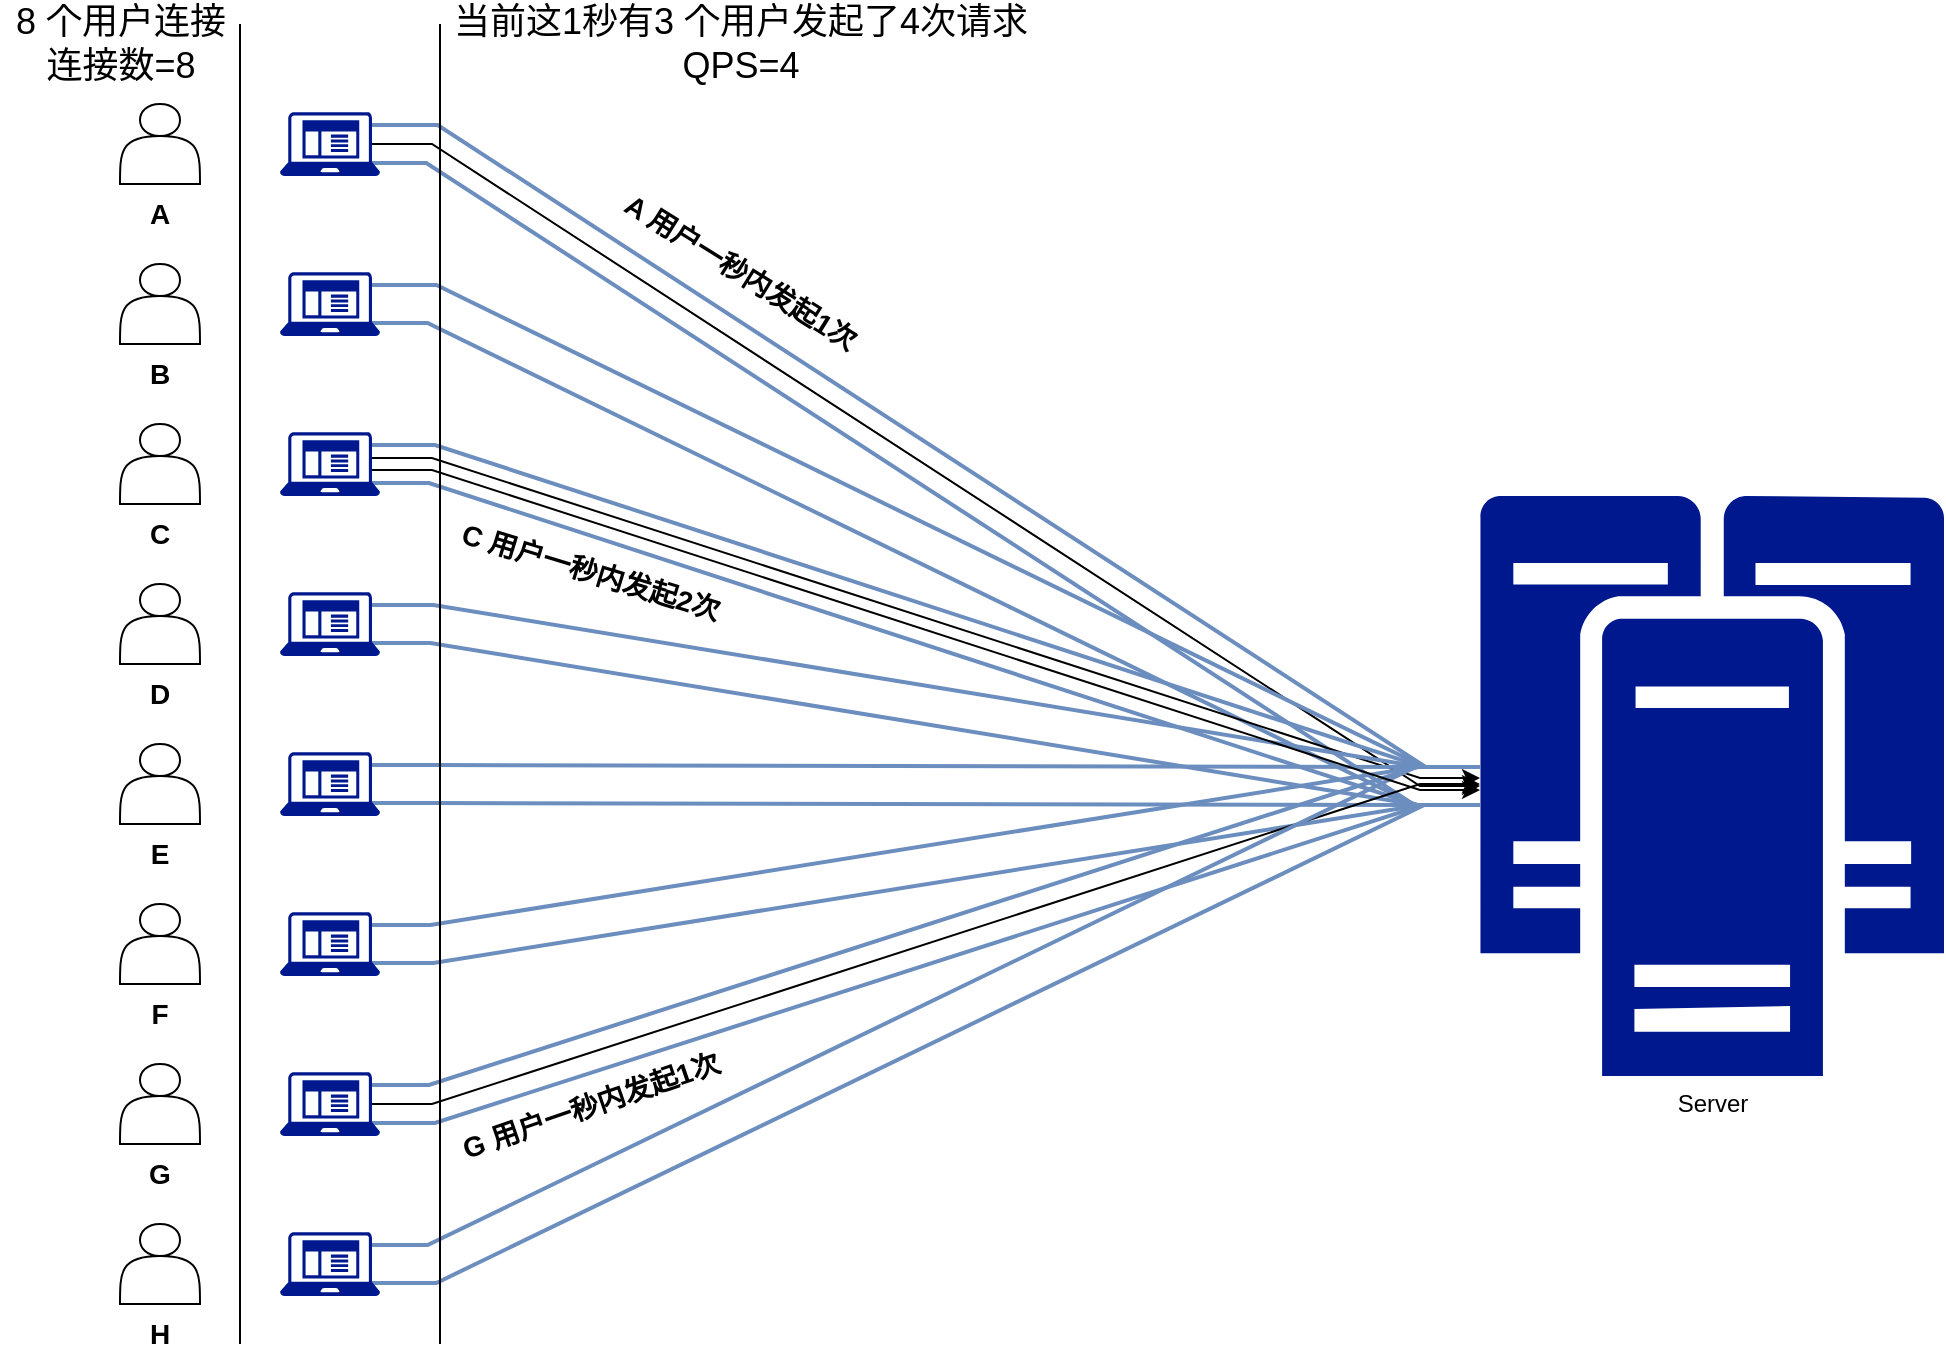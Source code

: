 <mxfile version="14.6.13" type="device"><diagram id="3BQWC7iSsQAPC_-TtHNb" name="第 1 页"><mxGraphModel dx="946" dy="1454" grid="1" gridSize="10" guides="1" tooltips="1" connect="1" arrows="1" fold="1" page="1" pageScale="1" pageWidth="1169" pageHeight="827" math="0" shadow="0"><root><mxCell id="0"/><mxCell id="1" parent="0"/><mxCell id="F8zgMcBuk467Xc_dzNOf-2" value="Server" style="aspect=fixed;pointerEvents=1;shadow=0;dashed=0;html=1;strokeColor=none;labelPosition=center;verticalLabelPosition=bottom;verticalAlign=top;align=center;fillColor=#00188D;shape=mxgraph.mscae.enterprise.cluster_server" vertex="1" parent="1"><mxGeometry x="760" y="76" width="232" height="290" as="geometry"/></mxCell><mxCell id="F8zgMcBuk467Xc_dzNOf-7" value="A" style="shape=actor;whiteSpace=wrap;html=1;labelPosition=center;verticalLabelPosition=bottom;align=center;verticalAlign=top;fontSize=14;fontStyle=1" vertex="1" parent="1"><mxGeometry x="80" y="-120" width="40" height="40" as="geometry"/></mxCell><mxCell id="F8zgMcBuk467Xc_dzNOf-27" style="edgeStyle=entityRelationEdgeStyle;rounded=0;orthogonalLoop=1;jettySize=auto;html=1;exitX=0.92;exitY=0.5;exitDx=0;exitDy=0;exitPerimeter=0;entryX=0;entryY=0.5;entryDx=0;entryDy=0;entryPerimeter=0;shape=link;strokeWidth=2;targetPerimeterSpacing=0;endSize=6;shadow=0;sketch=0;width=18;fillColor=#dae8fc;strokeColor=#6c8ebf;" edge="1" parent="1" source="F8zgMcBuk467Xc_dzNOf-12" target="F8zgMcBuk467Xc_dzNOf-2"><mxGeometry relative="1" as="geometry"/></mxCell><mxCell id="F8zgMcBuk467Xc_dzNOf-43" style="edgeStyle=entityRelationEdgeStyle;rounded=0;sketch=0;orthogonalLoop=1;jettySize=auto;html=1;exitX=0.92;exitY=0.5;exitDx=0;exitDy=0;exitPerimeter=0;shadow=0;targetPerimeterSpacing=0;strokeWidth=1;entryX=0;entryY=0.5;entryDx=0;entryDy=0;entryPerimeter=0;" edge="1" parent="1" source="F8zgMcBuk467Xc_dzNOf-12" target="F8zgMcBuk467Xc_dzNOf-2"><mxGeometry relative="1" as="geometry"><mxPoint x="370" y="-100" as="targetPoint"/></mxGeometry></mxCell><mxCell id="F8zgMcBuk467Xc_dzNOf-12" value="" style="aspect=fixed;pointerEvents=1;shadow=0;dashed=0;html=1;strokeColor=none;labelPosition=center;verticalLabelPosition=bottom;verticalAlign=top;align=center;fillColor=#00188D;shape=mxgraph.mscae.enterprise.client_application;fontSize=14;fontStyle=1" vertex="1" parent="1"><mxGeometry x="160" y="-116" width="50" height="32" as="geometry"/></mxCell><mxCell id="F8zgMcBuk467Xc_dzNOf-13" value="B" style="shape=actor;whiteSpace=wrap;html=1;labelPosition=center;verticalLabelPosition=bottom;align=center;verticalAlign=top;fontSize=14;fontStyle=1" vertex="1" parent="1"><mxGeometry x="80" y="-40" width="40" height="40" as="geometry"/></mxCell><mxCell id="F8zgMcBuk467Xc_dzNOf-41" style="edgeStyle=entityRelationEdgeStyle;shape=link;rounded=0;orthogonalLoop=1;jettySize=auto;html=1;exitX=0.92;exitY=0.5;exitDx=0;exitDy=0;exitPerimeter=0;entryX=0;entryY=0.5;entryDx=0;entryDy=0;entryPerimeter=0;width=18;fillColor=#dae8fc;strokeColor=#6c8ebf;strokeWidth=2;" edge="1" parent="1" source="F8zgMcBuk467Xc_dzNOf-14" target="F8zgMcBuk467Xc_dzNOf-2"><mxGeometry relative="1" as="geometry"/></mxCell><mxCell id="F8zgMcBuk467Xc_dzNOf-14" value="" style="aspect=fixed;pointerEvents=1;shadow=0;dashed=0;html=1;strokeColor=none;labelPosition=center;verticalLabelPosition=bottom;verticalAlign=top;align=center;fillColor=#00188D;shape=mxgraph.mscae.enterprise.client_application;fontSize=14;fontStyle=1" vertex="1" parent="1"><mxGeometry x="160" y="-36" width="50" height="32" as="geometry"/></mxCell><mxCell id="F8zgMcBuk467Xc_dzNOf-15" value="C" style="shape=actor;whiteSpace=wrap;html=1;labelPosition=center;verticalLabelPosition=bottom;align=center;verticalAlign=top;fontSize=14;fontStyle=1" vertex="1" parent="1"><mxGeometry x="80" y="40" width="40" height="40" as="geometry"/></mxCell><mxCell id="F8zgMcBuk467Xc_dzNOf-35" style="edgeStyle=entityRelationEdgeStyle;rounded=0;orthogonalLoop=1;jettySize=auto;html=1;exitX=0.92;exitY=0.5;exitDx=0;exitDy=0;exitPerimeter=0;shape=link;width=18;fillColor=#dae8fc;strokeColor=#6c8ebf;strokeWidth=2;" edge="1" parent="1" source="F8zgMcBuk467Xc_dzNOf-16" target="F8zgMcBuk467Xc_dzNOf-2"><mxGeometry relative="1" as="geometry"/></mxCell><mxCell id="F8zgMcBuk467Xc_dzNOf-44" style="edgeStyle=entityRelationEdgeStyle;rounded=0;sketch=0;orthogonalLoop=1;jettySize=auto;html=1;exitX=0.92;exitY=0.5;exitDx=0;exitDy=0;exitPerimeter=0;shadow=0;targetPerimeterSpacing=0;strokeWidth=1;" edge="1" parent="1"><mxGeometry relative="1" as="geometry"><mxPoint x="760" y="217" as="targetPoint"/><mxPoint x="206" y="57" as="sourcePoint"/></mxGeometry></mxCell><mxCell id="F8zgMcBuk467Xc_dzNOf-16" value="" style="aspect=fixed;pointerEvents=1;shadow=0;dashed=0;html=1;strokeColor=none;labelPosition=center;verticalLabelPosition=bottom;verticalAlign=top;align=center;fillColor=#00188D;shape=mxgraph.mscae.enterprise.client_application;fontSize=14;fontStyle=1" vertex="1" parent="1"><mxGeometry x="160" y="44" width="50" height="32" as="geometry"/></mxCell><mxCell id="F8zgMcBuk467Xc_dzNOf-17" value="D" style="shape=actor;whiteSpace=wrap;html=1;labelPosition=center;verticalLabelPosition=bottom;align=center;verticalAlign=top;fontSize=14;fontStyle=1" vertex="1" parent="1"><mxGeometry x="80" y="120" width="40" height="40" as="geometry"/></mxCell><mxCell id="F8zgMcBuk467Xc_dzNOf-30" style="edgeStyle=entityRelationEdgeStyle;rounded=0;orthogonalLoop=1;jettySize=auto;html=1;exitX=0.92;exitY=0.5;exitDx=0;exitDy=0;exitPerimeter=0;shape=link;elbow=vertical;width=18;fillColor=#dae8fc;strokeColor=#6c8ebf;strokeWidth=2;" edge="1" parent="1" source="F8zgMcBuk467Xc_dzNOf-18" target="F8zgMcBuk467Xc_dzNOf-2"><mxGeometry relative="1" as="geometry"/></mxCell><mxCell id="F8zgMcBuk467Xc_dzNOf-18" value="" style="aspect=fixed;pointerEvents=1;shadow=0;dashed=0;html=1;strokeColor=none;labelPosition=center;verticalLabelPosition=bottom;verticalAlign=top;align=center;fillColor=#00188D;shape=mxgraph.mscae.enterprise.client_application;fontSize=14;fontStyle=1" vertex="1" parent="1"><mxGeometry x="160" y="124" width="50" height="32" as="geometry"/></mxCell><mxCell id="F8zgMcBuk467Xc_dzNOf-19" value="E" style="shape=actor;whiteSpace=wrap;html=1;labelPosition=center;verticalLabelPosition=bottom;align=center;verticalAlign=top;fontSize=14;fontStyle=1" vertex="1" parent="1"><mxGeometry x="80" y="200" width="40" height="40" as="geometry"/></mxCell><mxCell id="F8zgMcBuk467Xc_dzNOf-42" style="edgeStyle=entityRelationEdgeStyle;shape=link;rounded=0;orthogonalLoop=1;jettySize=auto;html=1;exitX=0.92;exitY=0.5;exitDx=0;exitDy=0;exitPerimeter=0;entryX=0;entryY=0.5;entryDx=0;entryDy=0;entryPerimeter=0;width=18;fillColor=#dae8fc;strokeColor=#6c8ebf;strokeWidth=2;" edge="1" parent="1" source="F8zgMcBuk467Xc_dzNOf-20" target="F8zgMcBuk467Xc_dzNOf-2"><mxGeometry relative="1" as="geometry"/></mxCell><mxCell id="F8zgMcBuk467Xc_dzNOf-20" value="" style="aspect=fixed;pointerEvents=1;shadow=0;dashed=0;html=1;strokeColor=none;labelPosition=center;verticalLabelPosition=bottom;verticalAlign=top;align=center;fillColor=#00188D;shape=mxgraph.mscae.enterprise.client_application;fontSize=14;fontStyle=1" vertex="1" parent="1"><mxGeometry x="160" y="204" width="50" height="32" as="geometry"/></mxCell><mxCell id="F8zgMcBuk467Xc_dzNOf-21" value="F" style="shape=actor;whiteSpace=wrap;html=1;labelPosition=center;verticalLabelPosition=bottom;align=center;verticalAlign=top;fontSize=14;fontStyle=1" vertex="1" parent="1"><mxGeometry x="80" y="280" width="40" height="40" as="geometry"/></mxCell><mxCell id="F8zgMcBuk467Xc_dzNOf-32" style="edgeStyle=entityRelationEdgeStyle;rounded=0;orthogonalLoop=1;jettySize=auto;html=1;exitX=0.92;exitY=0.5;exitDx=0;exitDy=0;exitPerimeter=0;entryX=0;entryY=0.5;entryDx=0;entryDy=0;entryPerimeter=0;shape=link;width=18;strokeWidth=2;fillColor=#dae8fc;strokeColor=#6c8ebf;" edge="1" parent="1" source="F8zgMcBuk467Xc_dzNOf-22" target="F8zgMcBuk467Xc_dzNOf-2"><mxGeometry relative="1" as="geometry"><mxPoint x="490" y="270" as="targetPoint"/></mxGeometry></mxCell><mxCell id="F8zgMcBuk467Xc_dzNOf-22" value="" style="aspect=fixed;pointerEvents=1;shadow=0;dashed=0;html=1;strokeColor=none;labelPosition=center;verticalLabelPosition=bottom;verticalAlign=top;align=center;fillColor=#00188D;shape=mxgraph.mscae.enterprise.client_application;fontSize=14;fontStyle=1" vertex="1" parent="1"><mxGeometry x="160" y="284" width="50" height="32" as="geometry"/></mxCell><mxCell id="F8zgMcBuk467Xc_dzNOf-23" value="G" style="shape=actor;whiteSpace=wrap;html=1;labelPosition=center;verticalLabelPosition=bottom;align=center;verticalAlign=top;fontSize=14;fontStyle=1" vertex="1" parent="1"><mxGeometry x="80" y="360" width="40" height="40" as="geometry"/></mxCell><mxCell id="F8zgMcBuk467Xc_dzNOf-33" style="edgeStyle=entityRelationEdgeStyle;rounded=0;orthogonalLoop=1;jettySize=auto;html=1;exitX=0.92;exitY=0.5;exitDx=0;exitDy=0;exitPerimeter=0;entryX=0;entryY=0.5;entryDx=0;entryDy=0;entryPerimeter=0;shape=link;width=18;fillColor=#dae8fc;strokeColor=#6c8ebf;strokeWidth=2;" edge="1" parent="1" source="F8zgMcBuk467Xc_dzNOf-24" target="F8zgMcBuk467Xc_dzNOf-2"><mxGeometry relative="1" as="geometry"/></mxCell><mxCell id="F8zgMcBuk467Xc_dzNOf-45" style="edgeStyle=entityRelationEdgeStyle;rounded=0;sketch=0;orthogonalLoop=1;jettySize=auto;html=1;exitX=0.92;exitY=0.5;exitDx=0;exitDy=0;exitPerimeter=0;shadow=0;targetPerimeterSpacing=0;strokeWidth=1;" edge="1" parent="1" source="F8zgMcBuk467Xc_dzNOf-24"><mxGeometry relative="1" as="geometry"><mxPoint x="760" y="220" as="targetPoint"/></mxGeometry></mxCell><mxCell id="F8zgMcBuk467Xc_dzNOf-24" value="" style="aspect=fixed;pointerEvents=1;shadow=0;dashed=0;html=1;strokeColor=none;labelPosition=center;verticalLabelPosition=bottom;verticalAlign=top;align=center;fillColor=#00188D;shape=mxgraph.mscae.enterprise.client_application;fontSize=14;fontStyle=1" vertex="1" parent="1"><mxGeometry x="160" y="364" width="50" height="32" as="geometry"/></mxCell><mxCell id="F8zgMcBuk467Xc_dzNOf-25" value="H" style="shape=actor;whiteSpace=wrap;html=1;labelPosition=center;verticalLabelPosition=bottom;align=center;verticalAlign=top;fontSize=14;fontStyle=1" vertex="1" parent="1"><mxGeometry x="80" y="440" width="40" height="40" as="geometry"/></mxCell><mxCell id="F8zgMcBuk467Xc_dzNOf-34" style="edgeStyle=entityRelationEdgeStyle;rounded=0;orthogonalLoop=1;jettySize=auto;html=1;exitX=0.92;exitY=0.5;exitDx=0;exitDy=0;exitPerimeter=0;entryX=0;entryY=0.5;entryDx=0;entryDy=0;entryPerimeter=0;shape=link;width=18;fillColor=#dae8fc;strokeColor=#6c8ebf;strokeWidth=2;" edge="1" parent="1" source="F8zgMcBuk467Xc_dzNOf-26" target="F8zgMcBuk467Xc_dzNOf-2"><mxGeometry relative="1" as="geometry"/></mxCell><mxCell id="F8zgMcBuk467Xc_dzNOf-26" value="" style="aspect=fixed;pointerEvents=1;shadow=0;dashed=0;html=1;strokeColor=none;labelPosition=center;verticalLabelPosition=bottom;verticalAlign=top;align=center;fillColor=#00188D;shape=mxgraph.mscae.enterprise.client_application;fontSize=14;fontStyle=1" vertex="1" parent="1"><mxGeometry x="160" y="444" width="50" height="32" as="geometry"/></mxCell><mxCell id="F8zgMcBuk467Xc_dzNOf-37" value="" style="endArrow=none;html=1;" edge="1" parent="1"><mxGeometry width="50" height="50" relative="1" as="geometry"><mxPoint x="140" y="500" as="sourcePoint"/><mxPoint x="140" y="-160" as="targetPoint"/></mxGeometry></mxCell><mxCell id="F8zgMcBuk467Xc_dzNOf-38" value="&lt;font style=&quot;font-size: 18px&quot;&gt;8 个用户连接&lt;br&gt;连接数=8&lt;br&gt;&lt;/font&gt;" style="text;html=1;align=center;verticalAlign=middle;resizable=0;points=[];autosize=1;strokeColor=none;" vertex="1" parent="1"><mxGeometry x="20" y="-170" width="120" height="40" as="geometry"/></mxCell><mxCell id="F8zgMcBuk467Xc_dzNOf-39" value="" style="endArrow=none;html=1;" edge="1" parent="1"><mxGeometry width="50" height="50" relative="1" as="geometry"><mxPoint x="240" y="500" as="sourcePoint"/><mxPoint x="240" y="-160" as="targetPoint"/></mxGeometry></mxCell><mxCell id="F8zgMcBuk467Xc_dzNOf-40" value="&lt;font style=&quot;font-size: 18px&quot;&gt;当前这1秒有3 个用户发起了4次请求&lt;br&gt;QPS=4&lt;br&gt;&lt;/font&gt;" style="text;html=1;align=center;verticalAlign=middle;resizable=0;points=[];autosize=1;strokeColor=none;" vertex="1" parent="1"><mxGeometry x="240" y="-170" width="300" height="40" as="geometry"/></mxCell><mxCell id="F8zgMcBuk467Xc_dzNOf-46" style="edgeStyle=entityRelationEdgeStyle;rounded=0;sketch=0;orthogonalLoop=1;jettySize=auto;html=1;exitX=0.92;exitY=0.5;exitDx=0;exitDy=0;exitPerimeter=0;shadow=0;targetPerimeterSpacing=0;strokeWidth=1;" edge="1" parent="1"><mxGeometry relative="1" as="geometry"><mxPoint x="760" y="223" as="targetPoint"/><mxPoint x="206" y="63" as="sourcePoint"/></mxGeometry></mxCell><mxCell id="F8zgMcBuk467Xc_dzNOf-47" value="A 用户一秒内发起1次" style="text;html=1;align=center;verticalAlign=middle;resizable=0;points=[];autosize=1;strokeColor=none;rotation=32;fontSize=14;fontStyle=1" vertex="1" parent="1"><mxGeometry x="315" y="-46" width="150" height="20" as="geometry"/></mxCell><mxCell id="F8zgMcBuk467Xc_dzNOf-48" value="C 用户一秒内发起2次" style="text;html=1;align=center;verticalAlign=middle;resizable=0;points=[];autosize=1;strokeColor=none;rotation=17;fontSize=14;fontStyle=1" vertex="1" parent="1"><mxGeometry x="240" y="104" width="150" height="20" as="geometry"/></mxCell><mxCell id="F8zgMcBuk467Xc_dzNOf-49" value="G 用户一秒内发起1次" style="text;html=1;align=center;verticalAlign=middle;resizable=0;points=[];autosize=1;strokeColor=none;rotation=341;fontSize=14;fontStyle=1" vertex="1" parent="1"><mxGeometry x="240" y="371" width="150" height="20" as="geometry"/></mxCell></root></mxGraphModel></diagram></mxfile>